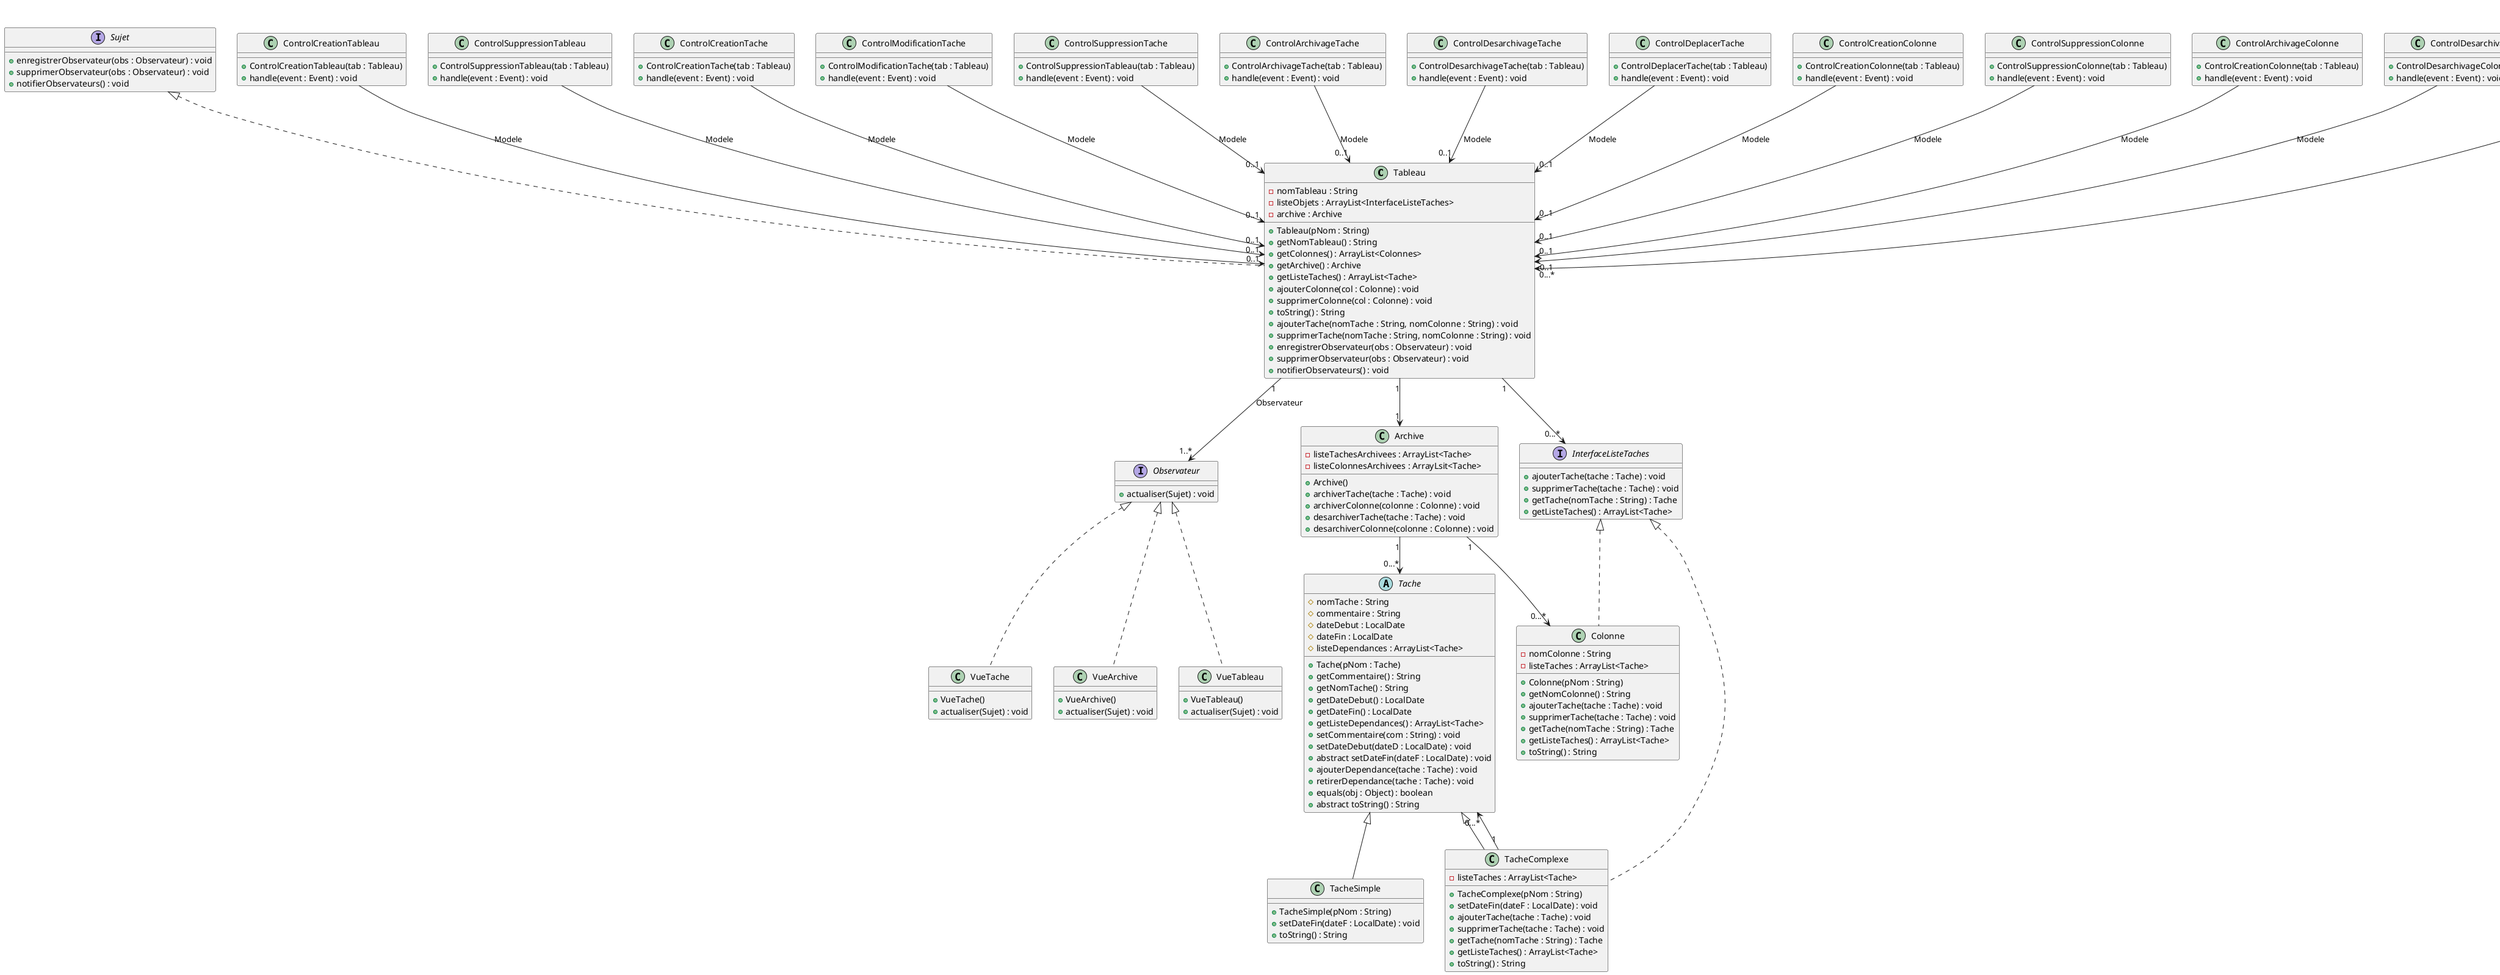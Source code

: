 @startuml
'https://plantuml.com/class-diagram

class Tableau implements Sujet{
- nomTableau : String
- listeObjets : ArrayList<InterfaceListeTaches>
- archive : Archive
+ Tableau(pNom : String)
+ getNomTableau() : String
+ getColonnes() : ArrayList<Colonnes>
+ getArchive() : Archive
+ getListeTaches() : ArrayList<Tache>
+ ajouterColonne(col : Colonne) : void
+ supprimerColonne(col : Colonne) : void
+ toString() : String
+ ajouterTache(nomTache : String, nomColonne : String) : void
+ supprimerTache(nomTache : String, nomColonne : String) : void
+ enregistrerObservateur(obs : Observateur) : void
+ supprimerObservateur(obs : Observateur) : void
+ notifierObservateurs() : void
}


interface Sujet {
+ enregistrerObservateur(obs : Observateur) : void
+ supprimerObservateur(obs : Observateur) : void
+ notifierObservateurs() : void
}

interface Observateur {
+ actualiser(Sujet) : void
}

class ControlCreationTableau {
+ ControlCreationTableau(tab : Tableau)
+ handle(event : Event) : void
}

class ControlSuppressionTableau {
+ ControlSuppressionTableau(tab : Tableau)
+ handle(event : Event) : void
}

class ControlCreationTache {
+ ControlCreationTache(tab : Tableau)
+ handle(event : Event) : void
}

class ControlModificationTache {
+ ControlModificationTache(tab : Tableau)
+ handle(event : Event) : void
}

class ControlSuppressionTache {
+ ControlSuppressionTableau(tab : Tableau)
+ handle(event : Event) : void
}

class ControlArchivageTache {
+ ControlArchivageTache(tab : Tableau)
+ handle(event : Event) : void
}

class ControlDesarchivageTache {
+ ControlDesarchivageTache(tab : Tableau)
+ handle(event : Event) : void
}

class ControlDeplacerTache {
+ ControlDeplacerTache(tab : Tableau)
+ handle(event : Event) : void
}

class ControlCreationColonne {
+ ControlCreationColonne(tab : Tableau)
+ handle(event : Event) : void
}

class ControlSuppressionColonne {
+ ControlSuppressionColonne(tab : Tableau)
+ handle(event : Event) : void
}

class ControlArchivageColonne {
+ ControlCreationColonne(tab : Tableau)
+ handle(event : Event) : void
}

class ControlDesarchivageColonne {
+ ControlDesarchivageColonne(tab : Tableau)
+ handle(event : Event) : void
}

class VueTableau implements Observateur {
+ VueTableau()
+ actualiser(Sujet) : void
}

class VueTache implements Observateur {
+ VueTache()
+ actualiser(Sujet) : void
}

class VueArchive implements Observateur {
+ VueArchive()
+ actualiser(Sujet) : void
}

class Archive {
- listeTachesArchivees : ArrayList<Tache>
- listeColonnesArchivees : ArrayLsit<Tache>
+ Archive()
+ archiverTache(tache : Tache) : void
+ archiverColonne(colonne : Colonne) : void
+ desarchiverTache(tache : Tache) : void
+ desarchiverColonne(colonne : Colonne) : void
}

class ListeTableaux {
- tableaux : ArrayList<Tableau>
+ ListeTableaux()
+ ajouterTableau(tab : Tableau) : void
+ supprimerTableau(tab : Tableau) : void
+ getTableau(nomTab : String) : Tableau
+ getListeTableaux() : ArrayList<Tableau>
+ toString() : String
}

interface InterfaceListeTaches {
+ ajouterTache(tache : Tache) : void
+ supprimerTache(tache : Tache) : void
+ getTache(nomTache : String) : Tache
+ getListeTaches() : ArrayList<Tache>
}

class Colonne implements InterfaceListeTaches {
- nomColonne : String
- listeTaches : ArrayList<Tache>
+ Colonne(pNom : String)
+ getNomColonne() : String
+ ajouterTache(tache : Tache) : void
+ supprimerTache(tache : Tache) : void
+ getTache(nomTache : String) : Tache
+ getListeTaches() : ArrayList<Tache>
+ toString() : String
}

abstract class Tache {
# nomTache : String
# commentaire : String
# dateDebut : LocalDate
# dateFin : LocalDate
# listeDependances : ArrayList<Tache>
+ Tache(pNom : Tache)
+ getCommentaire() : String
+ getNomTache() : String
+ getDateDebut() : LocalDate
+ getDateFin() : LocalDate
+ getListeDependances() : ArrayList<Tache>
+ setCommentaire(com : String) : void
+ setDateDebut(dateD : LocalDate) : void
+ abstract setDateFin(dateF : LocalDate) : void
+ ajouterDependance(tache : Tache) : void
+ retirerDependance(tache : Tache) : void
+ equals(obj : Object) : boolean
+ abstract toString() : String
}

class TacheComplexe extends Tache implements InterfaceListeTaches {
- listeTaches : ArrayList<Tache>
+ TacheComplexe(pNom : String)
+ setDateFin(dateF : LocalDate) : void
+ ajouterTache(tache : Tache) : void
+ supprimerTache(tache : Tache) : void
+ getTache(nomTache : String) : Tache
+ getListeTaches() : ArrayList<Tache>
+ toString() : String
}

class TacheSimple extends Tache {
+ TacheSimple(pNom : String)
+ setDateFin(dateF : LocalDate) : void
+ toString() : String
}


Tableau "1" --> "0...*" InterfaceListeTaches
Tableau "1" --> "1" Archive
Archive "1" --> "0...*" Colonne
Archive "1" --> "0...*" Tache
TacheComplexe "1" --> "0...*" Tache
ListeTableaux "1" --> "0...*" Tableau


Tableau "1" --> "1..*" Observateur : Observateur
ControlCreationTableau --> "0..1" Tableau : Modele
ControlSuppressionTableau --> "0..1" Tableau : Modele
ControlCreationTache --> "0..1" Tableau : Modele
ControlModificationTache --> "0..1" Tableau : Modele
ControlSuppressionTache --> "0..1" Tableau : Modele
ControlArchivageTache --> "0..1" Tableau : Modele
ControlDesarchivageTache --> "0..1" Tableau : Modele
ControlDeplacerTache --> "0..1" Tableau : Modele
ControlCreationColonne --> "0..1" Tableau : Modele
ControlSuppressionColonne --> "0..1" Tableau : Modele
ControlArchivageColonne --> "0..1" Tableau : Modele
ControlDesarchivageColonne --> "0..1" Tableau : Modele

@enduml